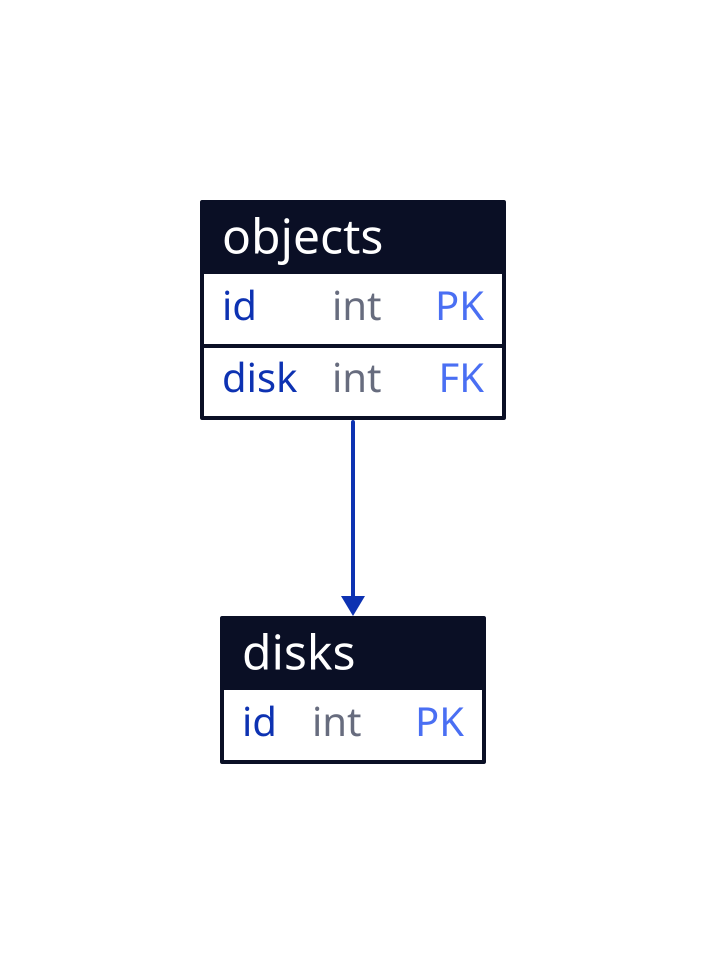 objects: {
      shape: sql_table
      id: int {constraint: primary_key}
      disk: int {constraint: foreign_key}
    }

disks: {
      shape: sql_table
      id: int {constraint: primary_key}
    }

objects.disk -> disks.id
